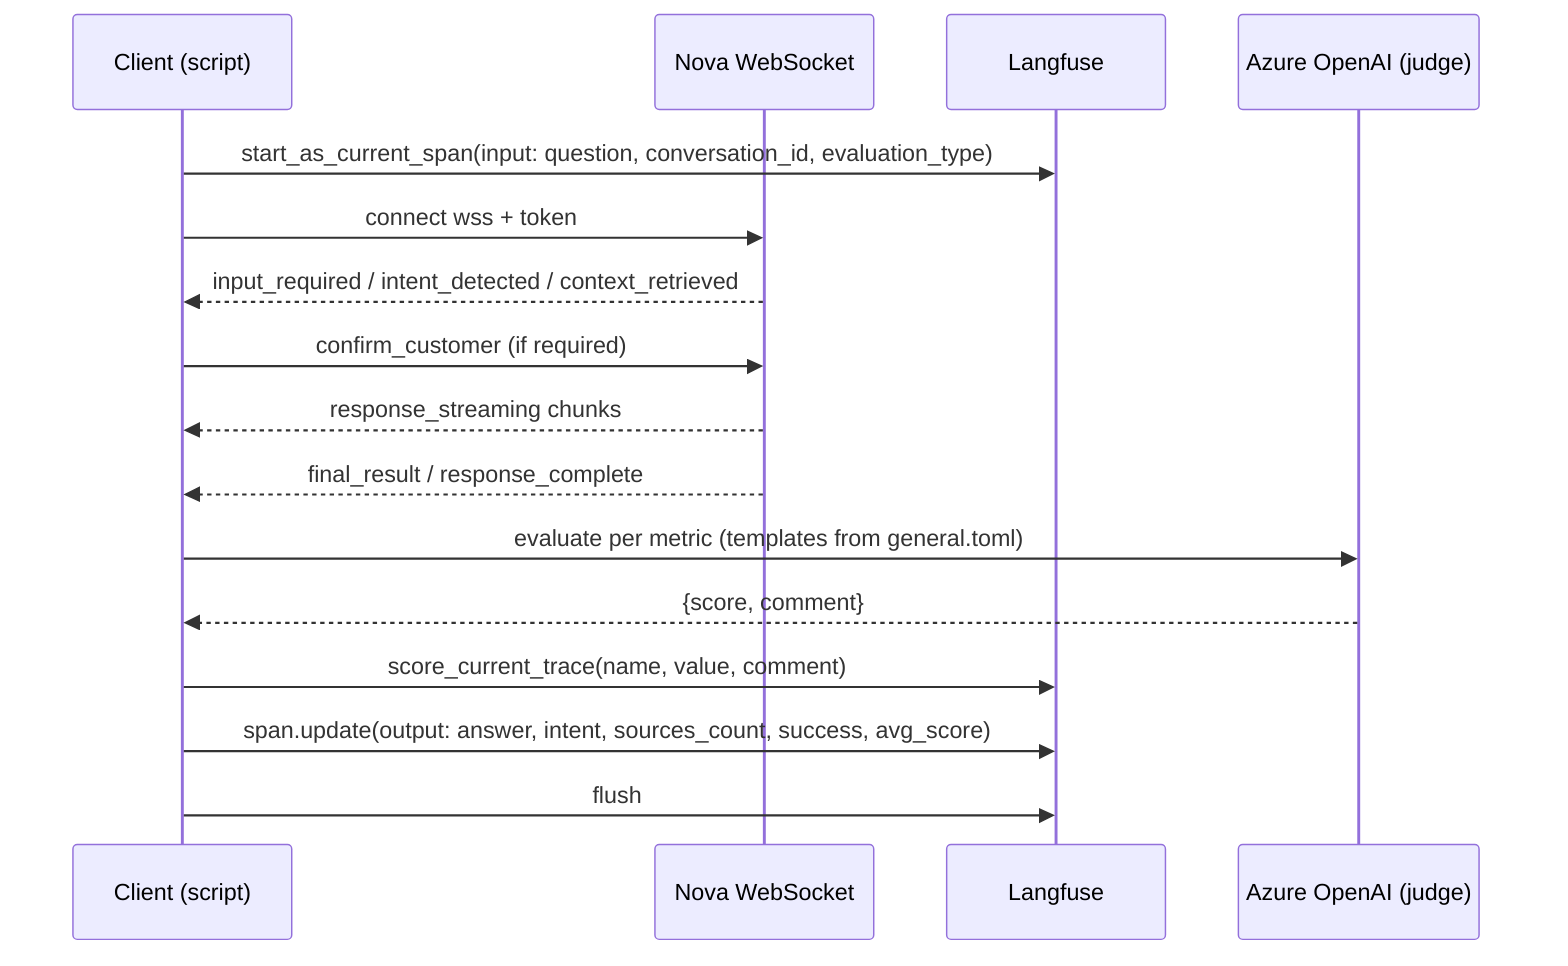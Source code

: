 sequenceDiagram
  participant C as Client (script)
  participant WS as Nova WebSocket
  participant LF as Langfuse
  participant LLM as Azure OpenAI (judge)

  C->>LF: start_as_current_span(input: question, conversation_id, evaluation_type)
  C->>WS: connect wss + token
  WS-->>C: input_required / intent_detected / context_retrieved
  C->>WS: confirm_customer (if required)
  WS-->>C: response_streaming chunks
  WS-->>C: final_result / response_complete
  C->>LLM: evaluate per metric (templates from general.toml)
  LLM-->>C: {score, comment}
  C->>LF: score_current_trace(name, value, comment)
  C->>LF: span.update(output: answer, intent, sources_count, success, avg_score)
  C->>LF: flush